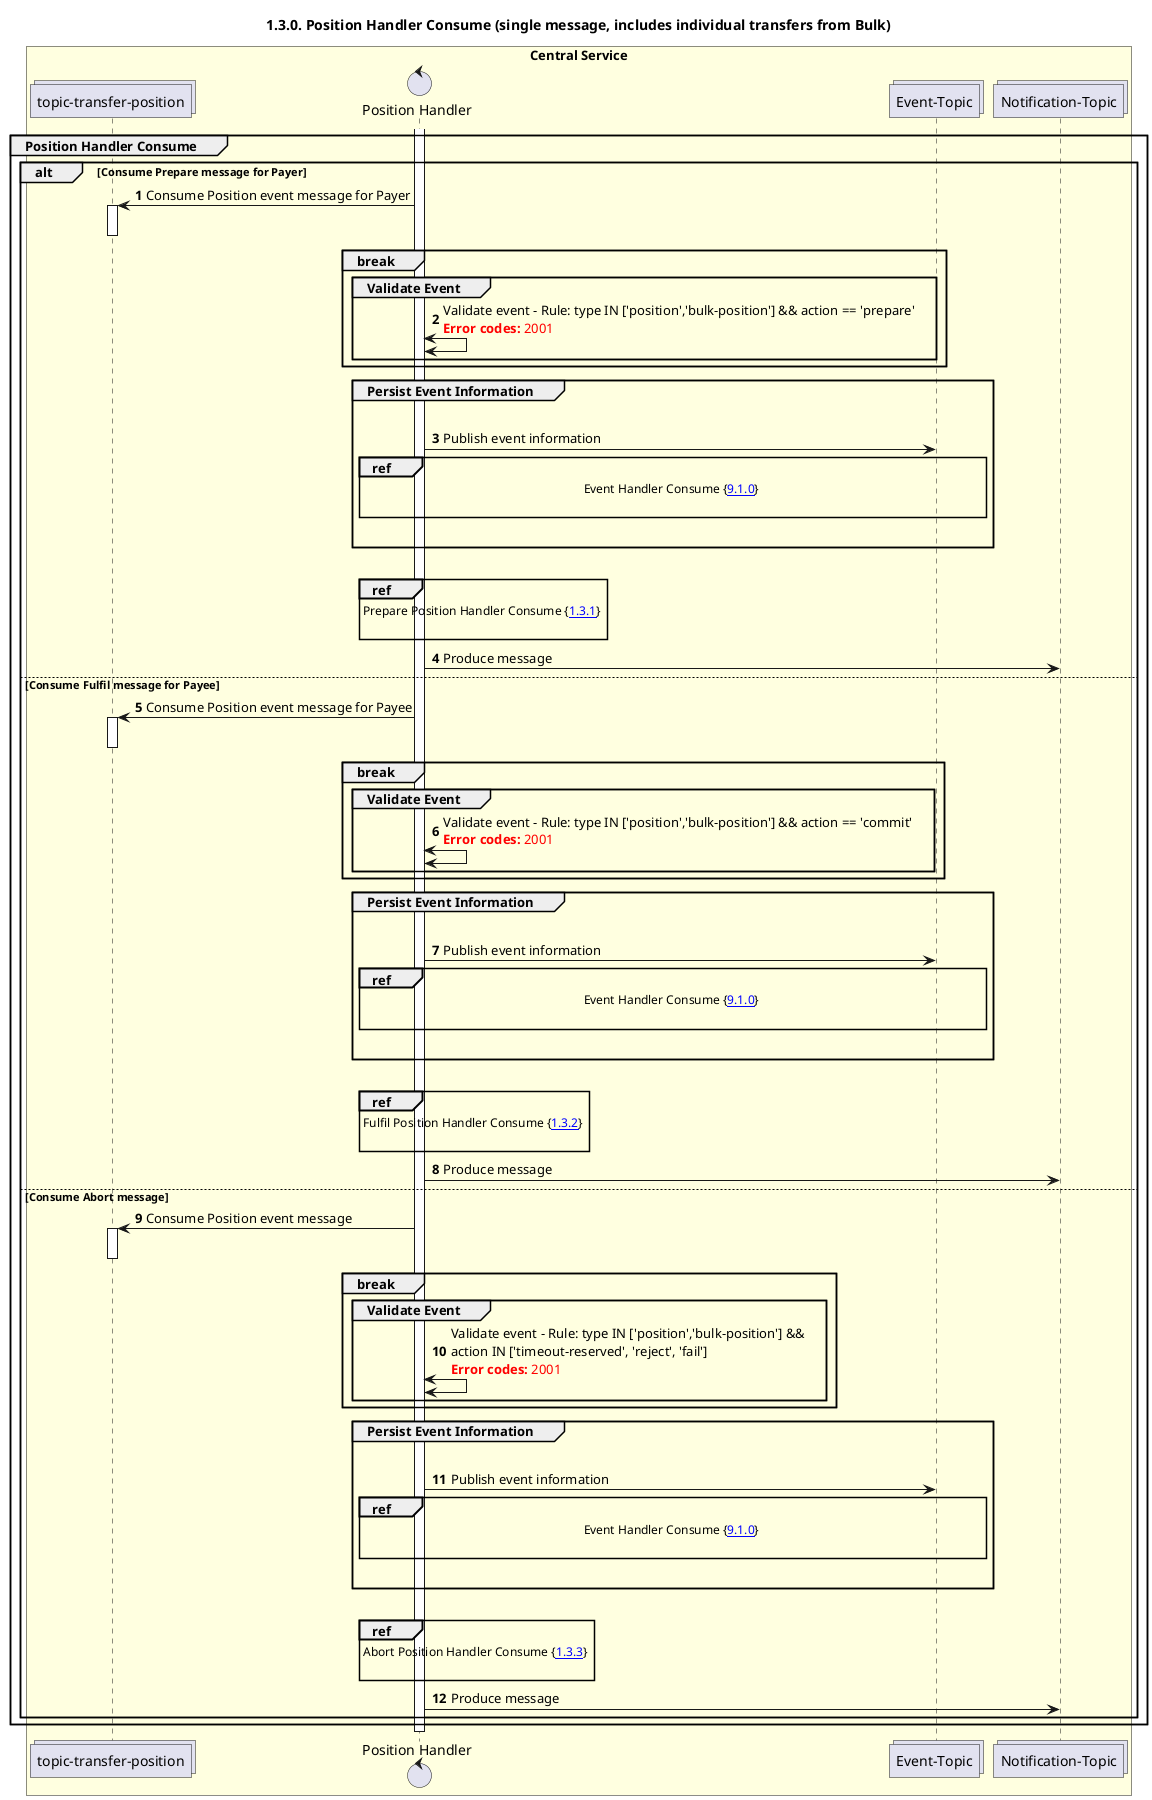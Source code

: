 /'*****
 License
 --------------
 Copyright © 2017 Bill & Melinda Gates Foundation
 The Mojaloop files are made available by the Bill & Melinda Gates Foundation under the Apache License, Version 2.0 (the "License") and you may not use these files except in compliance with the License. You may obtain a copy of the License at
 http://www.apache.org/licenses/LICENSE-2.0
 Unless required by applicable law or agreed to in writing, the Mojaloop files are distributed on an "AS IS" BASIS, WITHOUT WARRANTIES OR CONDITIONS OF ANY KIND, either express or implied. See the License for the specific language governing permissions and limitations under the License.
 Contributors
 --------------
 This is the official list of the Mojaloop project contributors for this file.
 Names of the original copyright holders (individuals or organizations)
 should be listed with a '*' in the first column. People who have
 contributed from an organization can be listed under the organization
 that actually holds the copyright for their contributions (see the
 Gates Foundation organization for an example). Those individuals should have
 their names indented and be marked with a '-'. Email address can be added
 optionally within square brackets <email>.
 * Gates Foundation
 - Name Surname <name.surname@gatesfoundation.com>

 * Georgi Georgiev <georgi.georgiev@modusbox.com>
 * Miguel de Barros <miguel.debarros@modusbox.com>
 * Rajiv Mothilal <rajiv.mothilal@modusbox.com>
 * Samuel Kummary <sam@modusbox.com>
 --------------
 ******'/

@startuml
' declate title
title 1.3.0. Position Handler Consume (single message, includes individual transfers from Bulk)

autonumber

' Actor Keys:
'   boundary - APIs/Interfaces, etc
'   collections - Kafka Topics
'   control - Kafka Consumers
'   entity - Database Access Objects
'   database - Database Persistance Store

' declare actors
collections "topic-transfer-position" as TOPIC_TRANSFER_POSITION
control "Position Handler" as POS_HANDLER
collections "Event-Topic" as TOPIC_EVENTS
collections "Notification-Topic" as TOPIC_NOTIFICATIONS


box "Central Service" #LightYellow
    participant TOPIC_TRANSFER_POSITION
    participant POS_HANDLER
    participant TOPIC_EVENTS
    participant TOPIC_NOTIFICATIONS
end box

' start flow
activate POS_HANDLER
group Position Handler Consume
    alt Consume Prepare message for Payer
        TOPIC_TRANSFER_POSITION <- POS_HANDLER: Consume Position event message for Payer
        activate TOPIC_TRANSFER_POSITION
        deactivate TOPIC_TRANSFER_POSITION
        break
            group Validate Event
                POS_HANDLER <-> POS_HANDLER: Validate event - Rule: type IN ['position','bulk-position'] && action == 'prepare'\n<color #FF0000><b>Error codes:</b> 2001</color>
            end
        end
        group Persist Event Information
            |||
            POS_HANDLER -> TOPIC_EVENTS: Publish event information
            ref over POS_HANDLER, TOPIC_EVENTS :  Event Handler Consume {[[https://github.com/mojaloop/docs/blob/master/Diagrams/SequenceDiagrams/seq-event-9.1.0.svg 9.1.0]]} \n
            |||
        end
        |||
        ref over POS_HANDLER: Prepare Position Handler Consume {[[https://github.com/mojaloop/docs/blob/master/Diagrams/SequenceDiagrams/seq-position-1.3.1-prepare.svg 1.3.1]]} \n
        POS_HANDLER -> TOPIC_NOTIFICATIONS: Produce message
    else Consume Fulfil message for Payee
        TOPIC_TRANSFER_POSITION <- POS_HANDLER: Consume Position event message for Payee
        activate TOPIC_TRANSFER_POSITION
        deactivate TOPIC_TRANSFER_POSITION
        break
            group Validate Event
                POS_HANDLER <-> POS_HANDLER: Validate event - Rule: type IN ['position','bulk-position'] && action == 'commit'\n<color #FF0000><b>Error codes:</b> 2001</color>
            end
        end
        group Persist Event Information
            |||
            POS_HANDLER -> TOPIC_EVENTS: Publish event information
            ref over POS_HANDLER, TOPIC_EVENTS :  Event Handler Consume {[[https://github.com/mojaloop/docs/blob/master/Diagrams/SequenceDiagrams/seq-event-9.1.0.svg 9.1.0]]} \n
            |||
        end
        |||
        ref over POS_HANDLER: Fulfil Position Handler Consume {[[https://github.com/mojaloop/docs/blob/master/Diagrams/SequenceDiagrams/seq-position-1.3.2-fulfil.svg 1.3.2]]} \n
        POS_HANDLER -> TOPIC_NOTIFICATIONS: Produce message
    else Consume Abort message
        TOPIC_TRANSFER_POSITION <- POS_HANDLER: Consume Position event message
        activate TOPIC_TRANSFER_POSITION
        deactivate TOPIC_TRANSFER_POSITION
        break
            group Validate Event
                POS_HANDLER <-> POS_HANDLER: Validate event - Rule: type IN ['position','bulk-position'] &&\naction IN ['timeout-reserved', 'reject', 'fail']\n<color #FF0000><b>Error codes:</b> 2001</color>
            end
        end
        group Persist Event Information
            |||
            POS_HANDLER -> TOPIC_EVENTS: Publish event information
            ref over POS_HANDLER, TOPIC_EVENTS :  Event Handler Consume {[[https://github.com/mojaloop/docs/blob/master/Diagrams/SequenceDiagrams/seq-event-9.1.0.svg 9.1.0]]} \n
            |||
        end
        |||
        ref over POS_HANDLER: Abort Position Handler Consume {[[https://github.com/mojaloop/docs/blob/master/Diagrams/SequenceDiagrams/seq-position-1.3.3-abort.svg 1.3.3]]} \n
        POS_HANDLER -> TOPIC_NOTIFICATIONS: Produce message
    end

end
deactivate POS_HANDLER
@enduml
